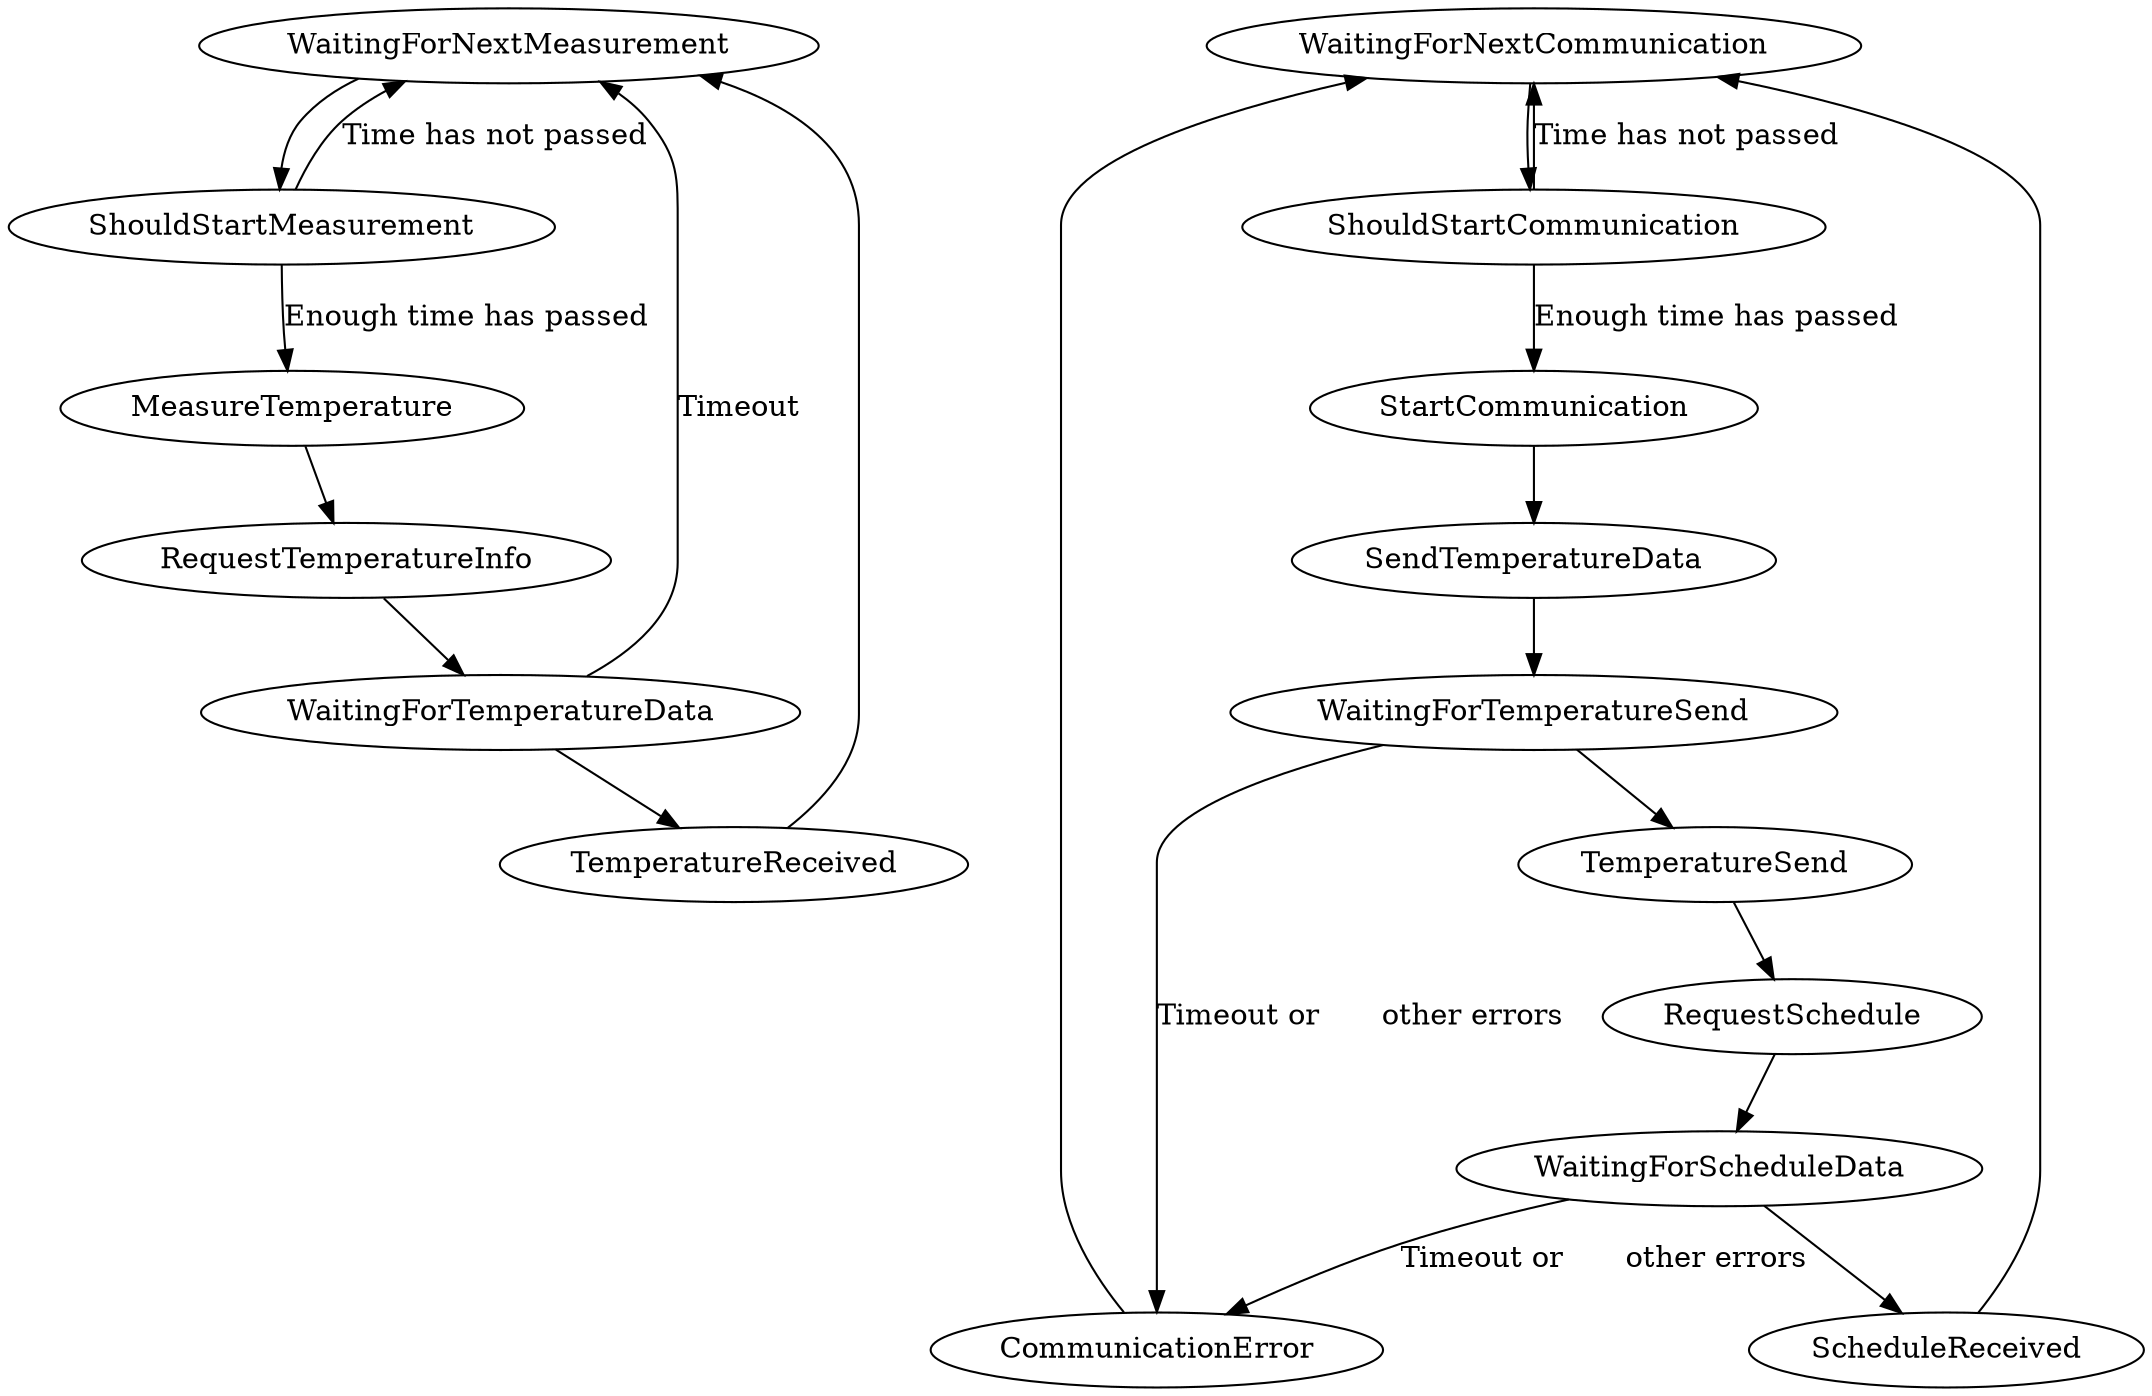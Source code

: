 digraph states {
	// temperature measurement
	WaitingForNextMeasurement -> ShouldStartMeasurement
	ShouldStartMeasurement -> WaitingForNextMeasurement [label="Time has not passed"]
	ShouldStartMeasurement -> MeasureTemperature [label="Enough time has passed"]
	MeasureTemperature -> RequestTemperatureInfo
	RequestTemperatureInfo  -> WaitingForTemperatureData
	WaitingForTemperatureData -> TemperatureReceived
	WaitingForTemperatureData -> WaitingForNextMeasurement [label="Timeout"]
	TemperatureReceived -> WaitingForNextMeasurement

	// communicate with server
	WaitingForNextCommunication -> ShouldStartCommunication
	ShouldStartCommunication -> WaitingForNextCommunication [label="Time has not passed"]
	ShouldStartCommunication -> StartCommunication [label="Enough time has passed"]
	StartCommunication -> SendTemperatureData
	SendTemperatureData -> WaitingForTemperatureSend
	WaitingForTemperatureSend -> CommunicationError [label="Timeout or	other errors"]
	WaitingForTemperatureSend -> TemperatureSend
	TemperatureSend -> RequestSchedule
	RequestSchedule -> WaitingForScheduleData
	WaitingForScheduleData -> CommunicationError [label="Timeout or	other errors"]
	WaitingForScheduleData -> ScheduleReceived
	ScheduleReceived -> WaitingForNextCommunication
	CommunicationError -> WaitingForNextCommunication 

	// execute schedule

}
